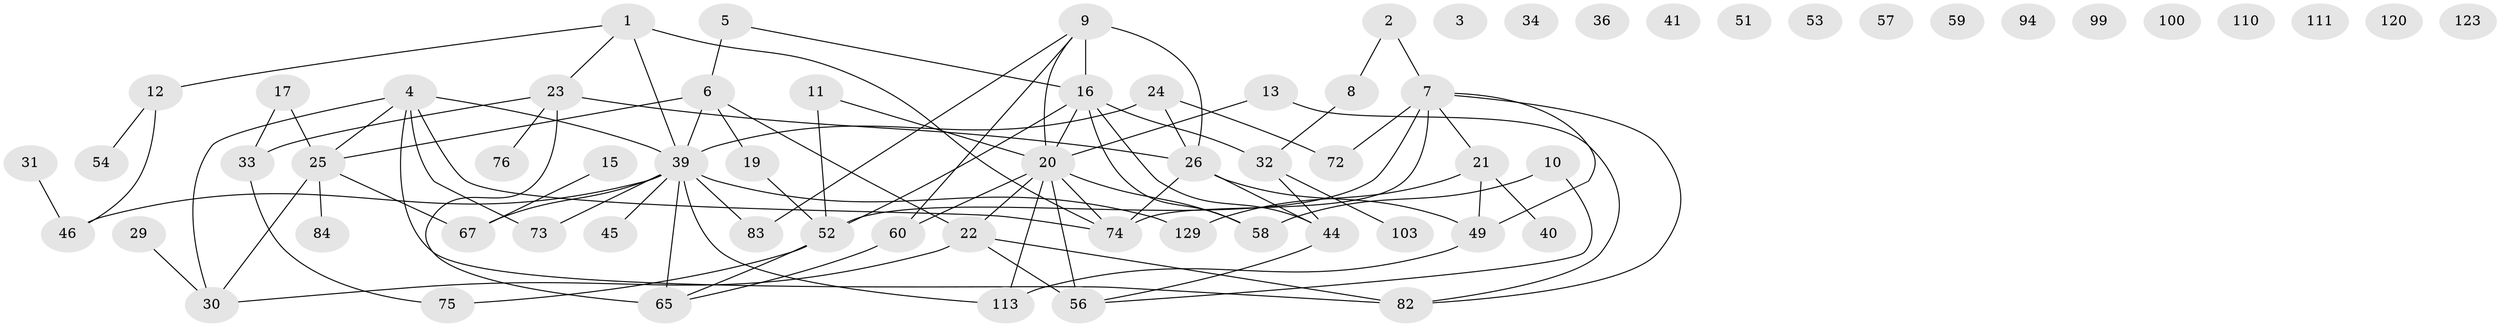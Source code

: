 // original degree distribution, {3: 0.2074074074074074, 2: 0.25925925925925924, 0: 0.1037037037037037, 5: 0.08888888888888889, 4: 0.18518518518518517, 1: 0.14814814814814814, 6: 0.007407407407407408}
// Generated by graph-tools (version 1.1) at 2025/13/03/09/25 04:13:03]
// undirected, 67 vertices, 90 edges
graph export_dot {
graph [start="1"]
  node [color=gray90,style=filled];
  1 [super="+130+107"];
  2;
  3;
  4 [super="+124+96"];
  5 [super="+27"];
  6 [super="+35"];
  7 [super="+69+91"];
  8 [super="+68+47"];
  9 [super="+126+14"];
  10;
  11;
  12 [super="+18"];
  13;
  15;
  16 [super="+42+64"];
  17;
  19 [super="+28"];
  20 [super="+109+87+37"];
  21 [super="+70"];
  22 [super="+48"];
  23 [super="+50"];
  24 [super="+43"];
  25 [super="+62+71"];
  26 [super="+118+78"];
  29;
  30 [super="+80"];
  31;
  32 [super="+125"];
  33;
  34;
  36;
  39 [super="+66+112+97"];
  40 [super="+106"];
  41;
  44 [super="+55"];
  45 [super="+90"];
  46;
  49 [super="+122+63"];
  51;
  52 [super="+77+95"];
  53;
  54;
  56 [super="+79"];
  57;
  58 [super="+86"];
  59;
  60;
  65 [super="+81"];
  67 [super="+104"];
  72 [super="+119"];
  73 [super="+88"];
  74 [super="+92+102"];
  75 [super="+117"];
  76;
  82;
  83;
  84;
  94;
  99;
  100 [super="+105"];
  103;
  110;
  111;
  113;
  120;
  123;
  129 [super="+132"];
  1 -- 23;
  1 -- 74;
  1 -- 12;
  1 -- 39;
  2 -- 8;
  2 -- 7;
  4 -- 30;
  4 -- 25;
  4 -- 39 [weight=2];
  4 -- 74;
  4 -- 82;
  4 -- 73;
  5 -- 6;
  5 -- 16;
  6 -- 39 [weight=2];
  6 -- 22;
  6 -- 19;
  6 -- 25;
  7 -- 74 [weight=2];
  7 -- 49;
  7 -- 82;
  7 -- 52;
  7 -- 72;
  7 -- 21;
  8 -- 32;
  9 -- 26 [weight=2];
  9 -- 20;
  9 -- 16 [weight=2];
  9 -- 60;
  9 -- 83;
  10 -- 56;
  10 -- 58;
  11 -- 52;
  11 -- 20;
  12 -- 46;
  12 -- 54;
  13 -- 82;
  13 -- 20;
  15 -- 67;
  16 -- 52;
  16 -- 32;
  16 -- 20;
  16 -- 44;
  16 -- 58;
  17 -- 33;
  17 -- 25;
  19 -- 52;
  20 -- 22;
  20 -- 74;
  20 -- 113;
  20 -- 56;
  20 -- 60;
  20 -- 58;
  21 -- 49;
  21 -- 40;
  21 -- 129;
  22 -- 56 [weight=2];
  22 -- 82;
  22 -- 30;
  23 -- 33;
  23 -- 76;
  23 -- 65;
  23 -- 26;
  24 -- 26;
  24 -- 72;
  24 -- 39;
  25 -- 84 [weight=2];
  25 -- 67;
  25 -- 30;
  26 -- 44;
  26 -- 74;
  26 -- 49;
  29 -- 30;
  31 -- 46;
  32 -- 103;
  32 -- 44;
  33 -- 75;
  39 -- 65 [weight=2];
  39 -- 73;
  39 -- 129 [weight=2];
  39 -- 67;
  39 -- 113;
  39 -- 83;
  39 -- 46;
  39 -- 45;
  44 -- 56;
  49 -- 113;
  52 -- 65;
  52 -- 75;
  60 -- 65;
}
